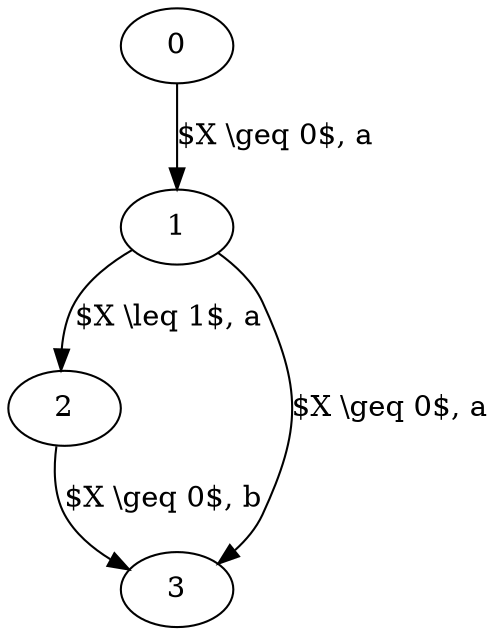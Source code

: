 digraph {
"0";
"1";
"2";
"3";
"0" -> "1" [label = "$X \\geq 0$, a"]
"1" -> "2" [label = "$X \\leq 1$, a"]
"1" -> "3" [label = "$X \\geq 0$, a"]
"2" -> "3" [label = "$X \\geq 0$, b"]
}
